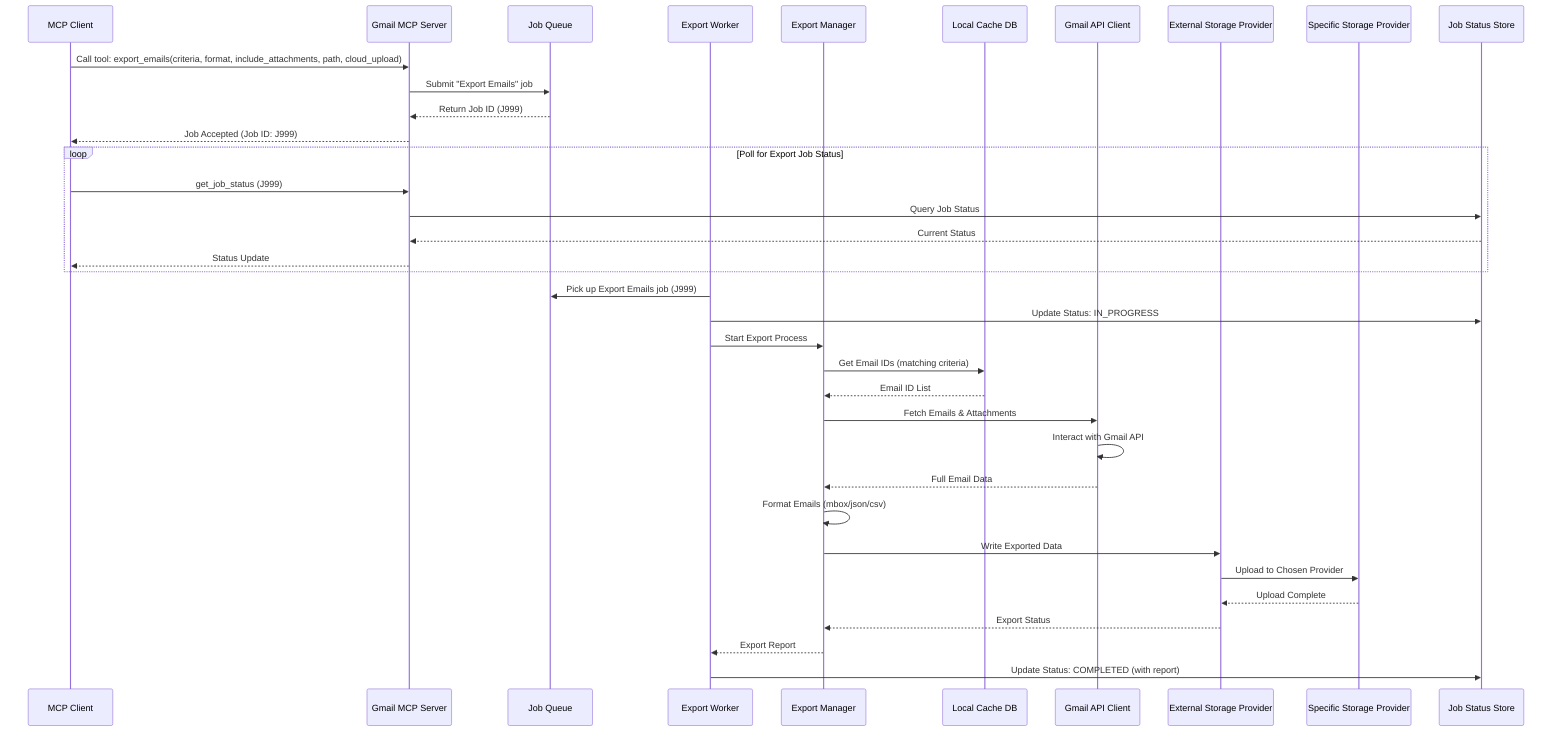 sequenceDiagram
    participant Client as MCP Client
    participant Server as Gmail MCP Server
    participant JobQueue as Job Queue
    participant ExportWorker as Export Worker
    participant ExportManager as Export Manager
    participant LocalCacheDB as Local Cache DB
    participant GmailAPIClient as Gmail API Client
    participant ExternalStorage as External Storage Provider
    participant Provider as Specific Storage Provider
    participant JobStatusStore as Job Status Store

    %% Client initiates export
    Client->>Server: Call tool: export_emails(criteria, format, include_attachments, path, cloud_upload)
    Server->>JobQueue: Submit "Export Emails" job
    JobQueue-->>Server: Return Job ID (J999)
    Server-->>Client: Job Accepted (Job ID: J999)

    %% Client polls for job status
    loop Poll for Export Job Status
        Client->>Server: get_job_status (J999)
        Server->>JobStatusStore: Query Job Status
        JobStatusStore-->>Server: Current Status
        Server-->>Client: Status Update
    end

    %% Job picked and processed
    ExportWorker->>JobQueue: Pick up Export Emails job (J999)
    ExportWorker->>JobStatusStore: Update Status: IN_PROGRESS
    ExportWorker->>ExportManager: Start Export Process

    %% Email collection
    ExportManager->>LocalCacheDB: Get Email IDs (matching criteria)
    LocalCacheDB-->>ExportManager: Email ID List
    ExportManager->>GmailAPIClient: Fetch Emails & Attachments
    GmailAPIClient->>GmailAPIClient: Interact with Gmail API
    GmailAPIClient-->>ExportManager: Full Email Data

    %% Email formatting
    ExportManager->>ExportManager: Format Emails (mbox/json/csv)

    %% Export to storage
    ExportManager->>ExternalStorage: Write Exported Data
    ExternalStorage->>Provider: Upload to Chosen Provider
    Provider-->>ExternalStorage: Upload Complete
    ExternalStorage-->>ExportManager: Export Status

    %% Wrap-up
    ExportManager-->>ExportWorker: Export Report
    ExportWorker->>JobStatusStore: Update Status: COMPLETED (with report)